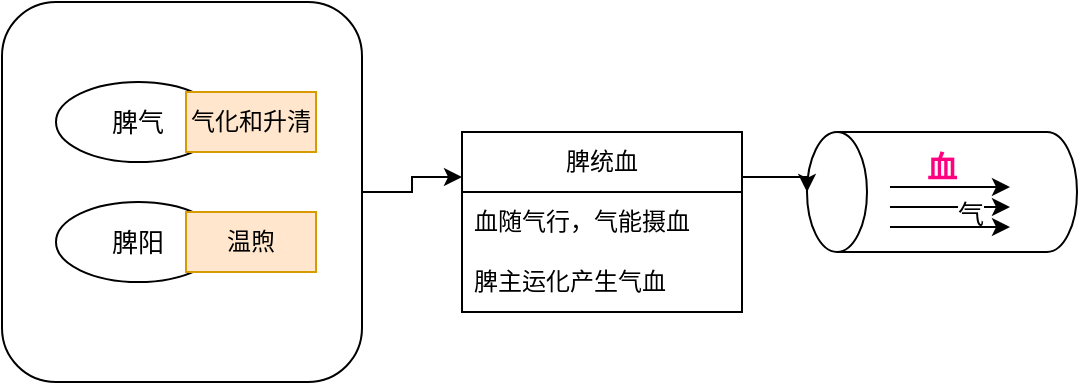 <mxfile version="22.1.20" type="github">
  <diagram name="第 1 页" id="OBv99TEN3jPcKA-b-CVp">
    <mxGraphModel dx="1050" dy="557" grid="1" gridSize="10" guides="1" tooltips="1" connect="1" arrows="1" fold="1" page="1" pageScale="1" pageWidth="827" pageHeight="1169" math="0" shadow="0">
      <root>
        <mxCell id="0" />
        <mxCell id="1" parent="0" />
        <mxCell id="HhgxqYkp_zKyCv0FOAqn-17" style="edgeStyle=orthogonalEdgeStyle;rounded=0;orthogonalLoop=1;jettySize=auto;html=1;exitX=1;exitY=0.5;exitDx=0;exitDy=0;entryX=0;entryY=0.25;entryDx=0;entryDy=0;" edge="1" parent="1" source="HhgxqYkp_zKyCv0FOAqn-11" target="HhgxqYkp_zKyCv0FOAqn-21">
          <mxGeometry relative="1" as="geometry" />
        </mxCell>
        <mxCell id="HhgxqYkp_zKyCv0FOAqn-11" value="" style="rounded=1;whiteSpace=wrap;html=1;" vertex="1" parent="1">
          <mxGeometry x="100" y="160" width="180" height="190" as="geometry" />
        </mxCell>
        <mxCell id="HhgxqYkp_zKyCv0FOAqn-3" value="" style="group" vertex="1" connectable="0" parent="1">
          <mxGeometry x="127" y="200" width="130" height="40" as="geometry" />
        </mxCell>
        <mxCell id="HhgxqYkp_zKyCv0FOAqn-4" value="脾气" style="ellipse;whiteSpace=wrap;html=1;fontSize=13;" vertex="1" parent="HhgxqYkp_zKyCv0FOAqn-3">
          <mxGeometry width="82.333" height="40" as="geometry" />
        </mxCell>
        <mxCell id="HhgxqYkp_zKyCv0FOAqn-5" value="" style="endArrow=classic;html=1;rounded=0;exitX=1;exitY=0.5;exitDx=0;exitDy=0;" edge="1" parent="HhgxqYkp_zKyCv0FOAqn-3" source="HhgxqYkp_zKyCv0FOAqn-4" target="HhgxqYkp_zKyCv0FOAqn-6">
          <mxGeometry width="50" height="50" relative="1" as="geometry">
            <mxPoint x="137.583" y="21" as="sourcePoint" />
            <mxPoint x="294.667" y="20" as="targetPoint" />
          </mxGeometry>
        </mxCell>
        <mxCell id="HhgxqYkp_zKyCv0FOAqn-6" value="气化和升清" style="text;html=1;strokeColor=#d79b00;fillColor=#ffe6cc;align=center;verticalAlign=middle;whiteSpace=wrap;rounded=0;" vertex="1" parent="HhgxqYkp_zKyCv0FOAqn-3">
          <mxGeometry x="65" y="5" width="65" height="30" as="geometry" />
        </mxCell>
        <mxCell id="HhgxqYkp_zKyCv0FOAqn-7" value="" style="group" vertex="1" connectable="0" parent="1">
          <mxGeometry x="127" y="260" width="130" height="40" as="geometry" />
        </mxCell>
        <mxCell id="HhgxqYkp_zKyCv0FOAqn-8" value="脾阳" style="ellipse;whiteSpace=wrap;html=1;fontSize=13;" vertex="1" parent="HhgxqYkp_zKyCv0FOAqn-7">
          <mxGeometry width="82.333" height="40" as="geometry" />
        </mxCell>
        <mxCell id="HhgxqYkp_zKyCv0FOAqn-9" value="" style="endArrow=classic;html=1;rounded=0;exitX=1;exitY=0.5;exitDx=0;exitDy=0;" edge="1" parent="HhgxqYkp_zKyCv0FOAqn-7" source="HhgxqYkp_zKyCv0FOAqn-8" target="HhgxqYkp_zKyCv0FOAqn-10">
          <mxGeometry width="50" height="50" relative="1" as="geometry">
            <mxPoint x="137.583" y="21" as="sourcePoint" />
            <mxPoint x="294.667" y="20" as="targetPoint" />
          </mxGeometry>
        </mxCell>
        <mxCell id="HhgxqYkp_zKyCv0FOAqn-10" value="温煦" style="text;html=1;strokeColor=#d79b00;fillColor=#ffe6cc;align=center;verticalAlign=middle;whiteSpace=wrap;rounded=0;" vertex="1" parent="HhgxqYkp_zKyCv0FOAqn-7">
          <mxGeometry x="65" y="5" width="65" height="30" as="geometry" />
        </mxCell>
        <mxCell id="HhgxqYkp_zKyCv0FOAqn-12" value="" style="shape=cylinder3;whiteSpace=wrap;html=1;boundedLbl=1;backgroundOutline=1;size=15;rotation=-90;" vertex="1" parent="1">
          <mxGeometry x="540" y="187.5" width="60" height="135" as="geometry" />
        </mxCell>
        <mxCell id="HhgxqYkp_zKyCv0FOAqn-16" value="" style="group" vertex="1" connectable="0" parent="1">
          <mxGeometry x="544" y="252.5" width="60" height="20" as="geometry" />
        </mxCell>
        <mxCell id="HhgxqYkp_zKyCv0FOAqn-13" value="" style="endArrow=classic;html=1;rounded=0;" edge="1" parent="HhgxqYkp_zKyCv0FOAqn-16">
          <mxGeometry width="50" height="50" relative="1" as="geometry">
            <mxPoint as="sourcePoint" />
            <mxPoint x="60" as="targetPoint" />
          </mxGeometry>
        </mxCell>
        <mxCell id="HhgxqYkp_zKyCv0FOAqn-14" value="" style="endArrow=classic;html=1;rounded=0;fontSize=13;" edge="1" parent="HhgxqYkp_zKyCv0FOAqn-16">
          <mxGeometry width="50" height="50" relative="1" as="geometry">
            <mxPoint y="10" as="sourcePoint" />
            <mxPoint x="60" y="10" as="targetPoint" />
          </mxGeometry>
        </mxCell>
        <mxCell id="HhgxqYkp_zKyCv0FOAqn-20" value="&lt;font style=&quot;font-size: 13px;&quot;&gt;气&lt;/font&gt;" style="edgeLabel;html=1;align=center;verticalAlign=middle;resizable=0;points=[];" vertex="1" connectable="0" parent="HhgxqYkp_zKyCv0FOAqn-14">
          <mxGeometry x="0.335" y="-2" relative="1" as="geometry">
            <mxPoint y="1" as="offset" />
          </mxGeometry>
        </mxCell>
        <mxCell id="HhgxqYkp_zKyCv0FOAqn-15" value="" style="endArrow=classic;html=1;rounded=0;" edge="1" parent="HhgxqYkp_zKyCv0FOAqn-16">
          <mxGeometry width="50" height="50" relative="1" as="geometry">
            <mxPoint y="20" as="sourcePoint" />
            <mxPoint x="60" y="20" as="targetPoint" />
          </mxGeometry>
        </mxCell>
        <mxCell id="HhgxqYkp_zKyCv0FOAqn-18" value="血" style="text;html=1;align=center;verticalAlign=middle;whiteSpace=wrap;rounded=0;fontSize=15;fontStyle=1;fontColor=#FF0080;" vertex="1" parent="1">
          <mxGeometry x="540" y="227" width="60" height="30" as="geometry" />
        </mxCell>
        <mxCell id="HhgxqYkp_zKyCv0FOAqn-21" value="脾统血" style="swimlane;fontStyle=0;childLayout=stackLayout;horizontal=1;startSize=30;horizontalStack=0;resizeParent=1;resizeParentMax=0;resizeLast=0;collapsible=1;marginBottom=0;whiteSpace=wrap;html=1;" vertex="1" parent="1">
          <mxGeometry x="330" y="225" width="140" height="90" as="geometry">
            <mxRectangle x="330" y="225" width="80" height="30" as="alternateBounds" />
          </mxGeometry>
        </mxCell>
        <mxCell id="HhgxqYkp_zKyCv0FOAqn-22" value="血随气行，气能摄血" style="text;strokeColor=none;fillColor=none;align=left;verticalAlign=middle;spacingLeft=4;spacingRight=4;overflow=hidden;points=[[0,0.5],[1,0.5]];portConstraint=eastwest;rotatable=0;whiteSpace=wrap;html=1;" vertex="1" parent="HhgxqYkp_zKyCv0FOAqn-21">
          <mxGeometry y="30" width="140" height="30" as="geometry" />
        </mxCell>
        <mxCell id="HhgxqYkp_zKyCv0FOAqn-24" value="脾主运化产生气血" style="text;strokeColor=none;fillColor=none;align=left;verticalAlign=middle;spacingLeft=4;spacingRight=4;overflow=hidden;points=[[0,0.5],[1,0.5]];portConstraint=eastwest;rotatable=0;whiteSpace=wrap;html=1;" vertex="1" parent="HhgxqYkp_zKyCv0FOAqn-21">
          <mxGeometry y="60" width="140" height="30" as="geometry" />
        </mxCell>
        <mxCell id="HhgxqYkp_zKyCv0FOAqn-25" style="edgeStyle=orthogonalEdgeStyle;rounded=0;orthogonalLoop=1;jettySize=auto;html=1;exitX=1;exitY=0.25;exitDx=0;exitDy=0;entryX=0.5;entryY=0;entryDx=0;entryDy=0;entryPerimeter=0;" edge="1" parent="1" source="HhgxqYkp_zKyCv0FOAqn-21" target="HhgxqYkp_zKyCv0FOAqn-12">
          <mxGeometry relative="1" as="geometry" />
        </mxCell>
      </root>
    </mxGraphModel>
  </diagram>
</mxfile>
